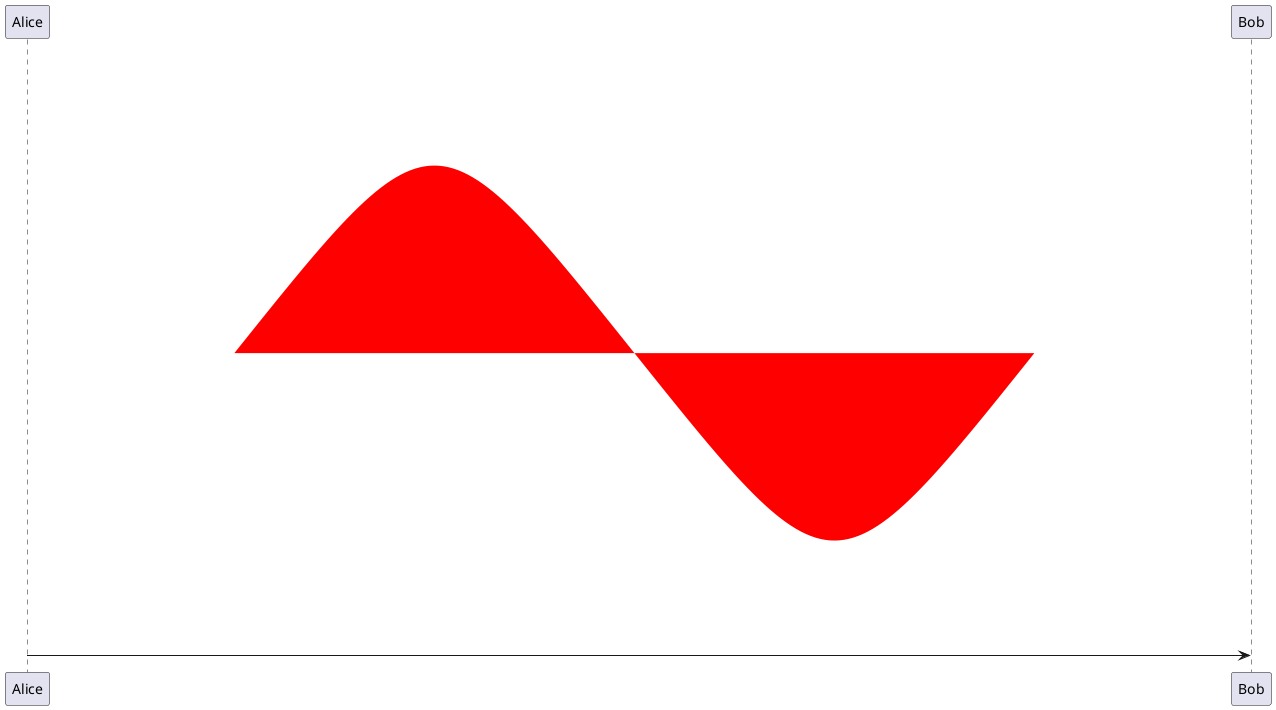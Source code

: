 {
  "sha1": "nb2x9aazr1fm8ir3vklnh95elx8vgqo",
  "insertion": {
    "when": "2024-06-04T17:28:38.340Z",
    "user": "plantuml@gmail.com"
  }
}
@startuml
sprite SVG_WITH_BEZIER <svg width="12cm" height="6cm" viewBox="0 0 1200 600"
     xmlns="http://www.w3.org/2000/svg" version="1.1">
  <path d="M200,300 Q400,50 600,300 T1000,300"
        fill="none" stroke="red" stroke-width="5"  />
</svg>

Alice->Bob : <$SVG_WITH_BEZIER>

@enduml
